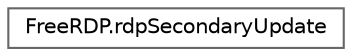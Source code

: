 digraph "Graphical Class Hierarchy"
{
 // LATEX_PDF_SIZE
  bgcolor="transparent";
  edge [fontname=Helvetica,fontsize=10,labelfontname=Helvetica,labelfontsize=10];
  node [fontname=Helvetica,fontsize=10,shape=box,height=0.2,width=0.4];
  rankdir="LR";
  Node0 [id="Node000000",label="FreeRDP.rdpSecondaryUpdate",height=0.2,width=0.4,color="grey40", fillcolor="white", style="filled",URL="$struct_free_r_d_p_1_1rdp_secondary_update.html",tooltip=" "];
}
